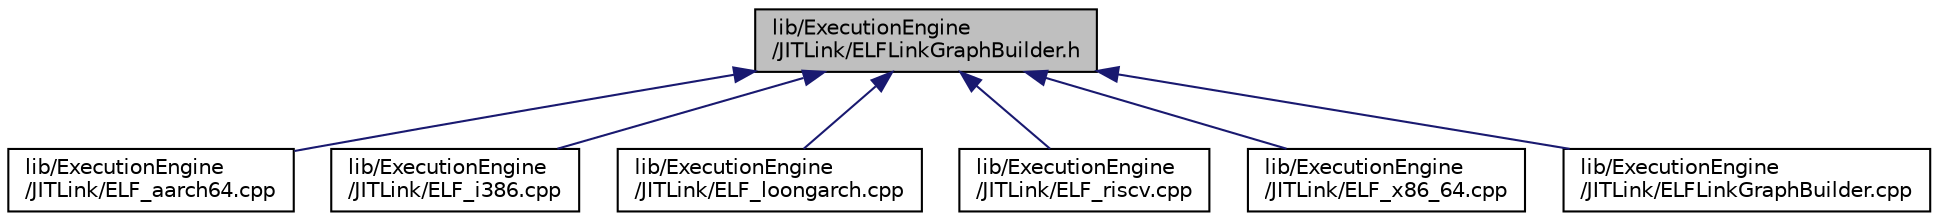 digraph "lib/ExecutionEngine/JITLink/ELFLinkGraphBuilder.h"
{
 // LATEX_PDF_SIZE
  bgcolor="transparent";
  edge [fontname="Helvetica",fontsize="10",labelfontname="Helvetica",labelfontsize="10"];
  node [fontname="Helvetica",fontsize="10",shape=record];
  Node1 [label="lib/ExecutionEngine\l/JITLink/ELFLinkGraphBuilder.h",height=0.2,width=0.4,color="black", fillcolor="grey75", style="filled", fontcolor="black",tooltip=" "];
  Node1 -> Node2 [dir="back",color="midnightblue",fontsize="10",style="solid",fontname="Helvetica"];
  Node2 [label="lib/ExecutionEngine\l/JITLink/ELF_aarch64.cpp",height=0.2,width=0.4,color="black",URL="$ELF__aarch64_8cpp.html",tooltip=" "];
  Node1 -> Node3 [dir="back",color="midnightblue",fontsize="10",style="solid",fontname="Helvetica"];
  Node3 [label="lib/ExecutionEngine\l/JITLink/ELF_i386.cpp",height=0.2,width=0.4,color="black",URL="$ELF__i386_8cpp.html",tooltip=" "];
  Node1 -> Node4 [dir="back",color="midnightblue",fontsize="10",style="solid",fontname="Helvetica"];
  Node4 [label="lib/ExecutionEngine\l/JITLink/ELF_loongarch.cpp",height=0.2,width=0.4,color="black",URL="$ELF__loongarch_8cpp.html",tooltip=" "];
  Node1 -> Node5 [dir="back",color="midnightblue",fontsize="10",style="solid",fontname="Helvetica"];
  Node5 [label="lib/ExecutionEngine\l/JITLink/ELF_riscv.cpp",height=0.2,width=0.4,color="black",URL="$ELF__riscv_8cpp.html",tooltip=" "];
  Node1 -> Node6 [dir="back",color="midnightblue",fontsize="10",style="solid",fontname="Helvetica"];
  Node6 [label="lib/ExecutionEngine\l/JITLink/ELF_x86_64.cpp",height=0.2,width=0.4,color="black",URL="$ELF__x86__64_8cpp.html",tooltip=" "];
  Node1 -> Node7 [dir="back",color="midnightblue",fontsize="10",style="solid",fontname="Helvetica"];
  Node7 [label="lib/ExecutionEngine\l/JITLink/ELFLinkGraphBuilder.cpp",height=0.2,width=0.4,color="black",URL="$ELFLinkGraphBuilder_8cpp.html",tooltip=" "];
}
